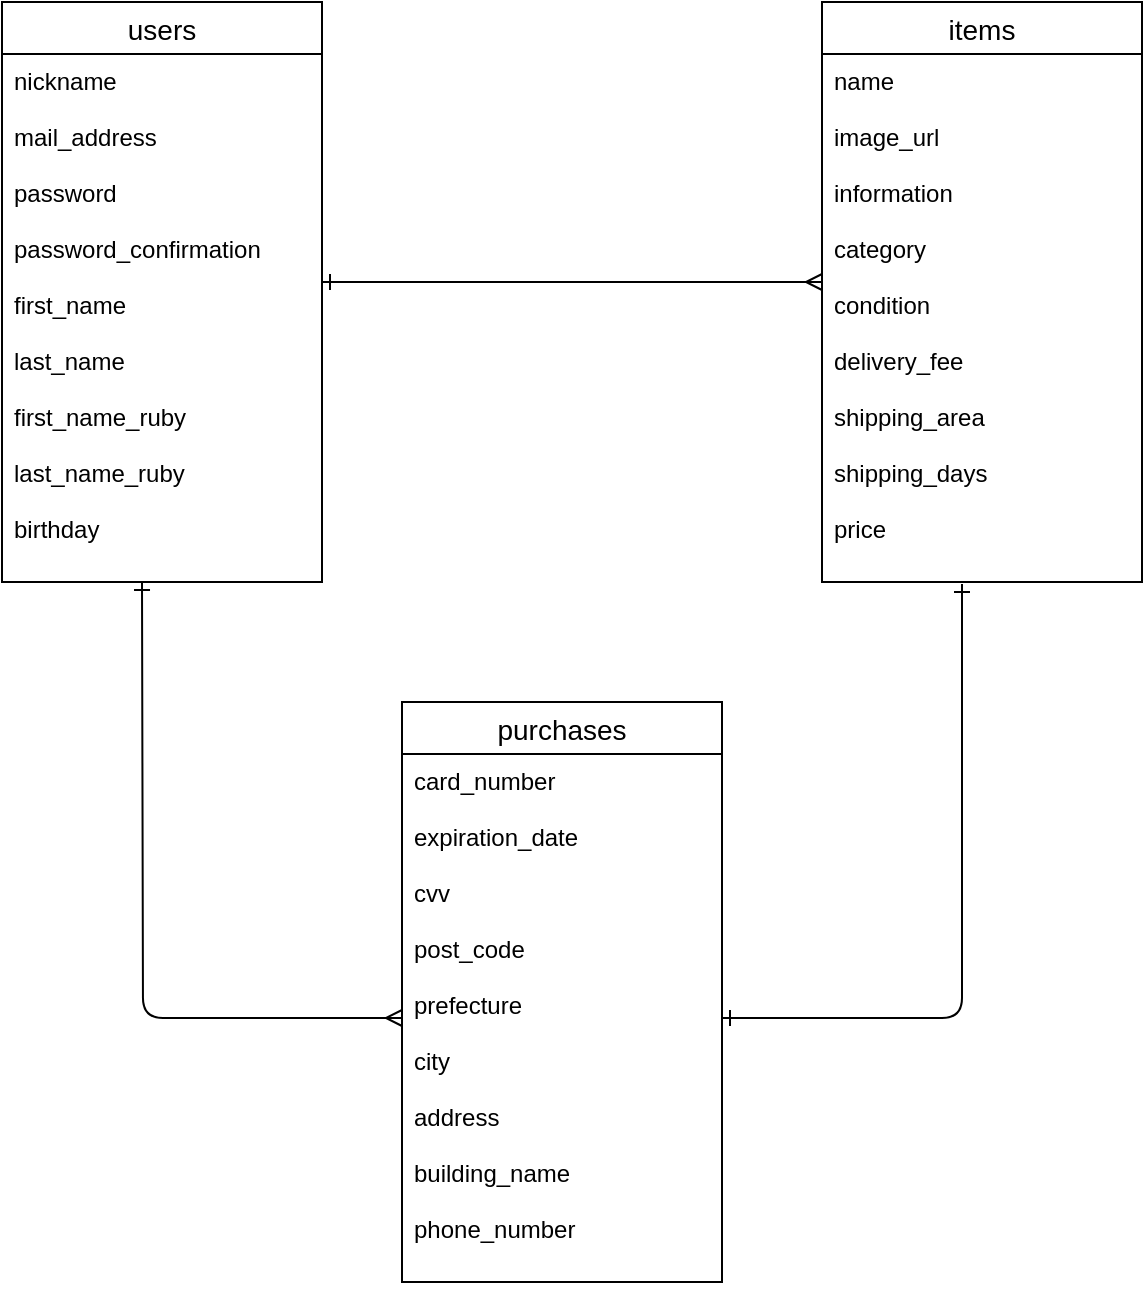 <mxfile version="13.10.0" type="embed">
    <diagram id="qKzMM8njOsCJklyWT8mt" name="Page-1">
        <mxGraphModel dx="1186" dy="859" grid="1" gridSize="10" guides="1" tooltips="1" connect="1" arrows="1" fold="1" page="1" pageScale="1" pageWidth="850" pageHeight="1100" math="0" shadow="0">
            <root>
                <mxCell id="0"/>
                <mxCell id="1" parent="0"/>
                <mxCell id="68" value="users" style="swimlane;fontStyle=0;childLayout=stackLayout;horizontal=1;startSize=26;horizontalStack=0;resizeParent=1;resizeParentMax=0;resizeLast=0;collapsible=1;marginBottom=0;align=center;fontSize=14;rounded=0;sketch=0;" parent="1" vertex="1">
                    <mxGeometry x="100" y="240" width="160" height="290" as="geometry"/>
                </mxCell>
                <mxCell id="69" value="nickname&#10;&#10;mail_address&#10;&#10;password&#10;&#10;password_confirmation&#10;&#10;first_name&#10;&#10;last_name&#10;&#10;first_name_ruby&#10;&#10;last_name_ruby&#10;&#10;birthday&#10;&#10;" style="text;strokeColor=none;fillColor=none;spacingLeft=4;spacingRight=4;overflow=hidden;rotatable=0;points=[[0,0.5],[1,0.5]];portConstraint=eastwest;fontSize=12;" parent="68" vertex="1">
                    <mxGeometry y="26" width="160" height="264" as="geometry"/>
                </mxCell>
                <mxCell id="73" value="items" style="swimlane;fontStyle=0;childLayout=stackLayout;horizontal=1;startSize=26;horizontalStack=0;resizeParent=1;resizeParentMax=0;resizeLast=0;collapsible=1;marginBottom=0;align=center;fontSize=14;rounded=0;sketch=0;" parent="1" vertex="1">
                    <mxGeometry x="510" y="240" width="160" height="290" as="geometry"/>
                </mxCell>
                <mxCell id="74" value="name&#10;&#10;image_url&#10;&#10;information&#10;&#10;category&#10;&#10;condition&#10;&#10;delivery_fee&#10;&#10;shipping_area&#10;&#10;shipping_days&#10;&#10;price&#10;" style="text;strokeColor=none;fillColor=none;spacingLeft=4;spacingRight=4;overflow=hidden;rotatable=0;points=[[0,0.5],[1,0.5]];portConstraint=eastwest;fontSize=12;" parent="73" vertex="1">
                    <mxGeometry y="26" width="160" height="264" as="geometry"/>
                </mxCell>
                <mxCell id="75" value="purchases" style="swimlane;fontStyle=0;childLayout=stackLayout;horizontal=1;startSize=26;horizontalStack=0;resizeParent=1;resizeParentMax=0;resizeLast=0;collapsible=1;marginBottom=0;align=center;fontSize=14;rounded=0;sketch=0;" parent="1" vertex="1">
                    <mxGeometry x="300" y="590" width="160" height="290" as="geometry"/>
                </mxCell>
                <mxCell id="76" value="card_number&#10;&#10;expiration_date&#10;&#10;cvv&#10;&#10;post_code&#10;&#10;prefecture&#10;&#10;city&#10;&#10;address&#10;&#10;building_name&#10;&#10;phone_number" style="text;strokeColor=none;fillColor=none;spacingLeft=4;spacingRight=4;overflow=hidden;rotatable=0;points=[[0,0.5],[1,0.5]];portConstraint=eastwest;fontSize=12;" parent="75" vertex="1">
                    <mxGeometry y="26" width="160" height="264" as="geometry"/>
                </mxCell>
                <mxCell id="79" value="" style="edgeStyle=entityRelationEdgeStyle;fontSize=12;html=1;endArrow=ERmany;startArrow=ERone;startFill=0;jumpSize=6;" parent="1" edge="1">
                    <mxGeometry width="100" height="100" relative="1" as="geometry">
                        <mxPoint x="260" y="380" as="sourcePoint"/>
                        <mxPoint x="510" y="380" as="targetPoint"/>
                    </mxGeometry>
                </mxCell>
                <mxCell id="80" value="" style="edgeStyle=orthogonalEdgeStyle;fontSize=12;html=1;endArrow=ERone;startArrow=ERone;startFill=0;jumpSize=6;exitX=1;exitY=0.5;exitDx=0;exitDy=0;endFill=0;" parent="1" source="76" edge="1">
                    <mxGeometry width="100" height="100" relative="1" as="geometry">
                        <mxPoint x="600" y="590" as="sourcePoint"/>
                        <mxPoint x="580" y="531" as="targetPoint"/>
                        <Array as="points">
                            <mxPoint x="580" y="748"/>
                            <mxPoint x="580" y="531"/>
                        </Array>
                    </mxGeometry>
                </mxCell>
                <mxCell id="81" value="" style="edgeStyle=orthogonalEdgeStyle;fontSize=12;html=1;endArrow=ERone;endFill=0;exitX=0;exitY=0.5;exitDx=0;exitDy=0;startArrow=ERmany;startFill=0;" parent="1" source="76" edge="1">
                    <mxGeometry width="100" height="100" relative="1" as="geometry">
                        <mxPoint x="70" y="630" as="sourcePoint"/>
                        <mxPoint x="170" y="530" as="targetPoint"/>
                    </mxGeometry>
                </mxCell>
            </root>
        </mxGraphModel>
    </diagram>
</mxfile>